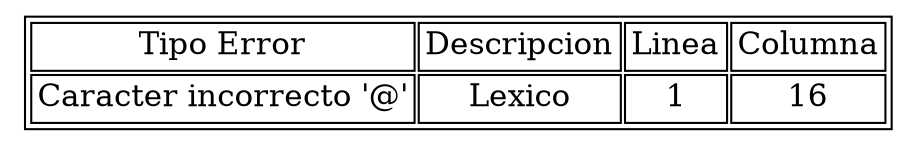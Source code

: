digraph test {
graph [ratio=fill];
node [label="\N", fontsize=15, shape=plaintext];
graph [bb="0,0,352,154"];
arset [label=<
<TABLE ALIGN="LEFT">
<TR>
<TD>Tipo Error</TD>
<TD>Descripcion</TD>
<TD>Linea</TD>
<TD>Columna</TD>
</TR>
<TR><TD>Caracter incorrecto '@'</TD><TD>Lexico</TD><TD>1</TD><TD>16</TD></TR></TABLE>
>, ];
}